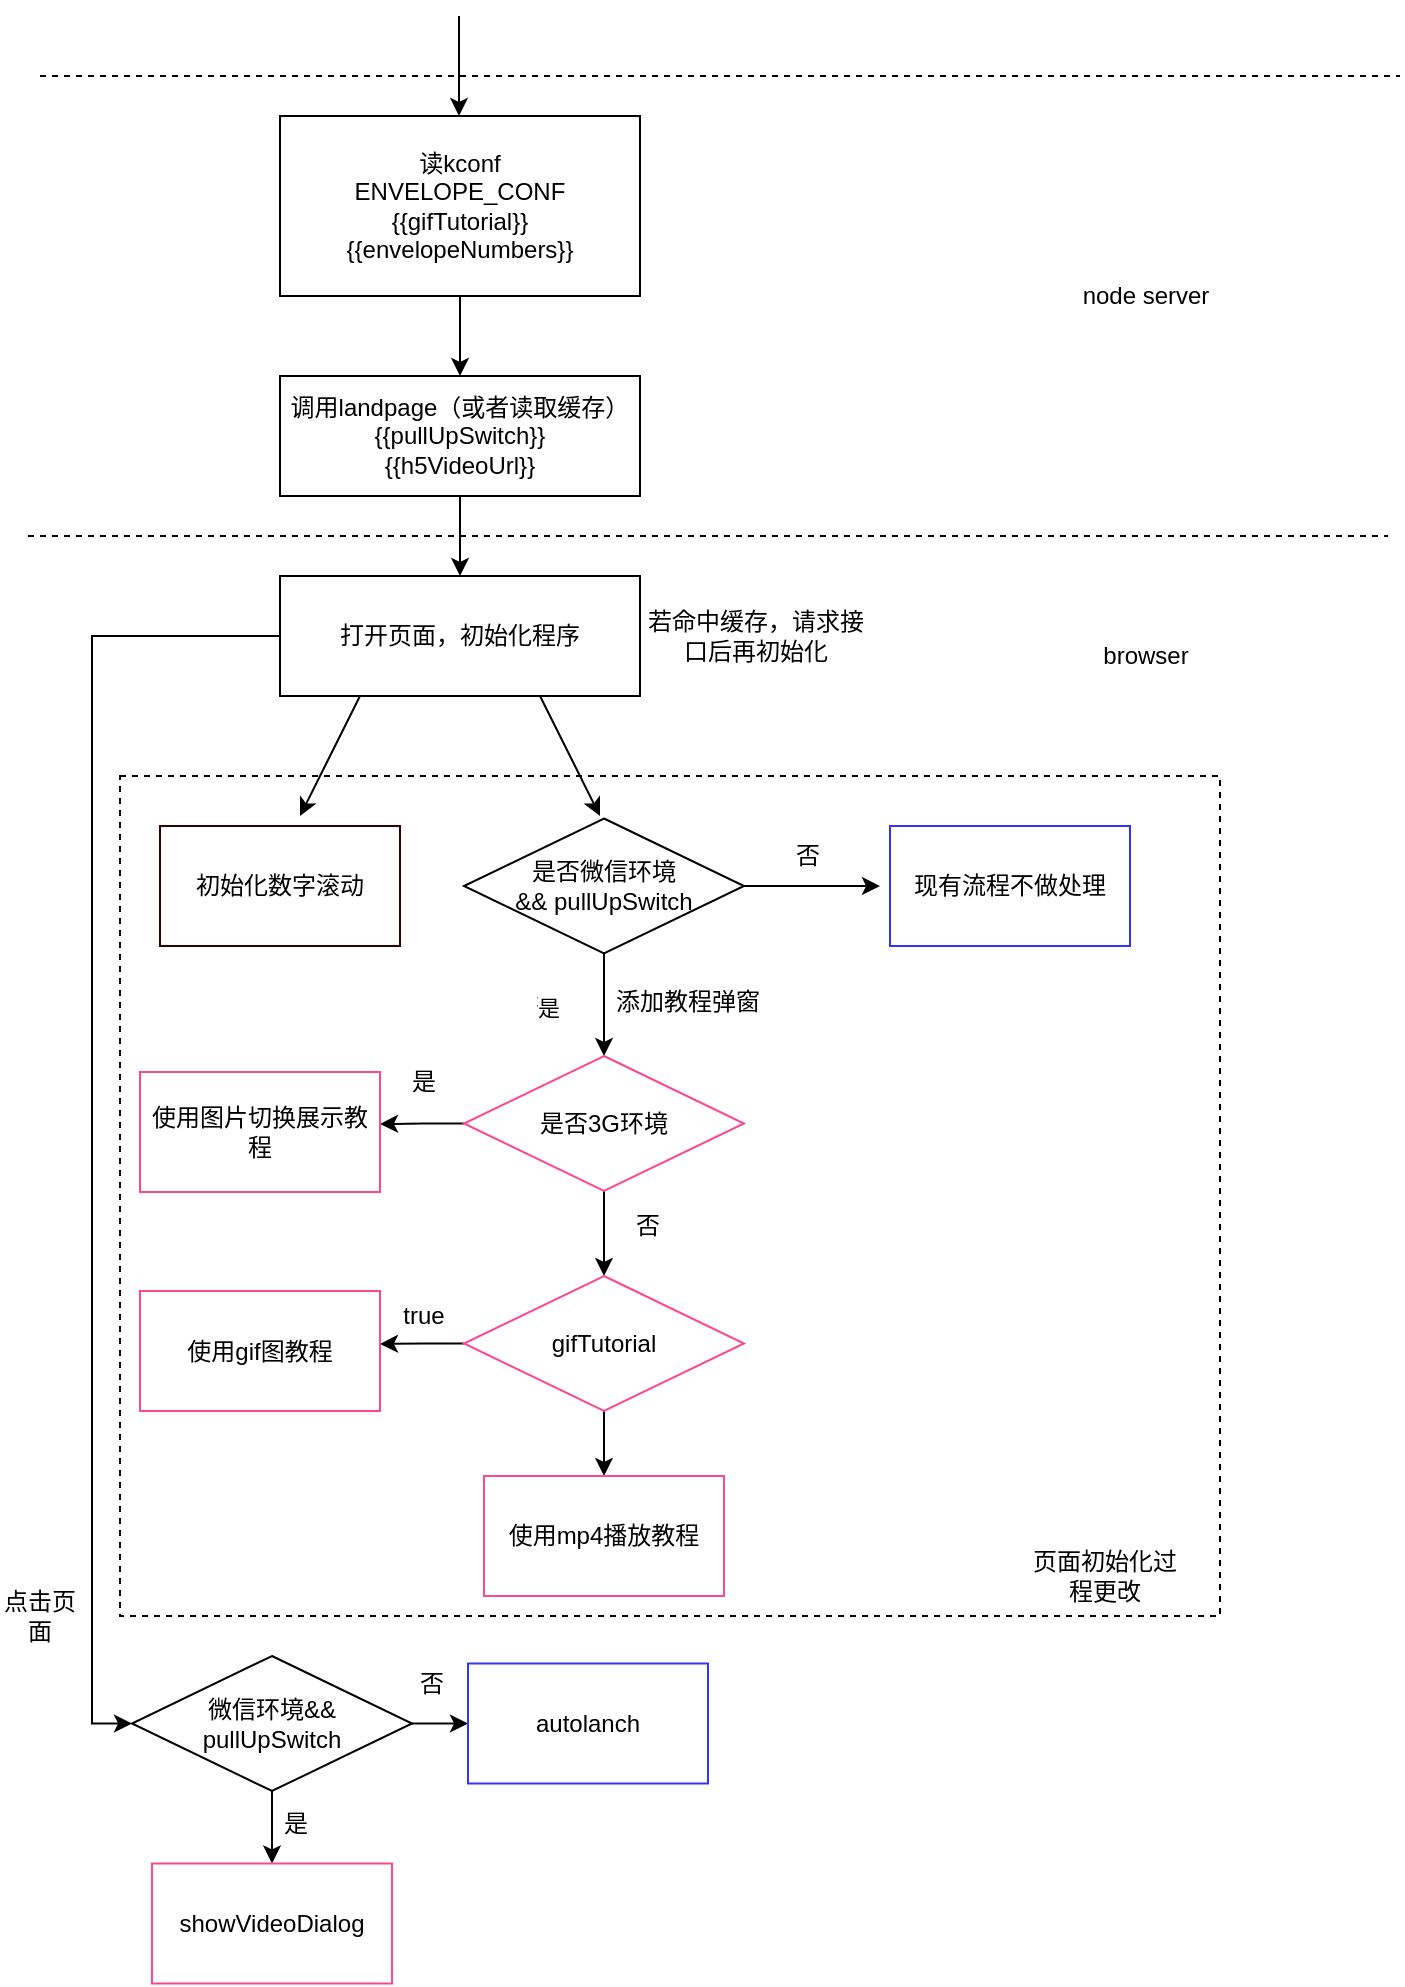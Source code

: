 <mxfile version="14.2.9" type="github">
  <diagram id="kttMU8aqjuccED0ETCXs" name="第 1 页">
    <mxGraphModel dx="2066" dy="1056" grid="1" gridSize="10" guides="1" tooltips="1" connect="1" arrows="1" fold="1" page="1" pageScale="1" pageWidth="827" pageHeight="1169" math="0" shadow="0">
      <root>
        <mxCell id="0" />
        <mxCell id="1" parent="0" />
        <mxCell id="LLrbU3jSWrvTlNxRiFdD-23" value="" style="rounded=0;whiteSpace=wrap;html=1;fillColor=none;dashed=1;" parent="1" vertex="1">
          <mxGeometry x="120" y="500" width="550" height="420" as="geometry" />
        </mxCell>
        <mxCell id="LLrbU3jSWrvTlNxRiFdD-1" value="" style="endArrow=classic;html=1;" parent="1" edge="1">
          <mxGeometry width="50" height="50" relative="1" as="geometry">
            <mxPoint x="289.5" y="120" as="sourcePoint" />
            <mxPoint x="289.5" y="170" as="targetPoint" />
          </mxGeometry>
        </mxCell>
        <mxCell id="LLrbU3jSWrvTlNxRiFdD-6" style="edgeStyle=orthogonalEdgeStyle;rounded=0;orthogonalLoop=1;jettySize=auto;html=1;" parent="1" source="LLrbU3jSWrvTlNxRiFdD-2" edge="1">
          <mxGeometry relative="1" as="geometry">
            <mxPoint x="290" y="300" as="targetPoint" />
          </mxGeometry>
        </mxCell>
        <mxCell id="LLrbU3jSWrvTlNxRiFdD-2" value="读kconf&lt;br&gt;ENVELOPE_CONF&lt;br&gt;{{gifTutorial}}&lt;br&gt;{{envelopeNumbers}}" style="rounded=0;whiteSpace=wrap;html=1;" parent="1" vertex="1">
          <mxGeometry x="200" y="170" width="180" height="90" as="geometry" />
        </mxCell>
        <mxCell id="LLrbU3jSWrvTlNxRiFdD-4" value="node server" style="text;html=1;strokeColor=none;fillColor=none;align=center;verticalAlign=middle;whiteSpace=wrap;rounded=0;" parent="1" vertex="1">
          <mxGeometry x="560" y="250" width="146" height="20" as="geometry" />
        </mxCell>
        <mxCell id="LLrbU3jSWrvTlNxRiFdD-5" value="" style="endArrow=none;dashed=1;html=1;" parent="1" edge="1">
          <mxGeometry width="50" height="50" relative="1" as="geometry">
            <mxPoint x="80" y="150" as="sourcePoint" />
            <mxPoint x="760" y="150" as="targetPoint" />
          </mxGeometry>
        </mxCell>
        <mxCell id="LLrbU3jSWrvTlNxRiFdD-10" style="edgeStyle=orthogonalEdgeStyle;rounded=0;orthogonalLoop=1;jettySize=auto;html=1;" parent="1" source="LLrbU3jSWrvTlNxRiFdD-8" edge="1">
          <mxGeometry relative="1" as="geometry">
            <mxPoint x="290" y="400" as="targetPoint" />
          </mxGeometry>
        </mxCell>
        <mxCell id="LLrbU3jSWrvTlNxRiFdD-8" value="调用landpage（或者读取缓存）&lt;br&gt;{{pullUpSwitch}}&lt;br&gt;{{h5VideoUrl}}" style="rounded=0;whiteSpace=wrap;html=1;" parent="1" vertex="1">
          <mxGeometry x="200" y="300" width="180" height="60" as="geometry" />
        </mxCell>
        <mxCell id="LLrbU3jSWrvTlNxRiFdD-60" style="edgeStyle=orthogonalEdgeStyle;rounded=0;orthogonalLoop=1;jettySize=auto;html=1;exitX=0;exitY=0.5;exitDx=0;exitDy=0;entryX=0;entryY=0.5;entryDx=0;entryDy=0;" parent="1" source="LLrbU3jSWrvTlNxRiFdD-12" target="LLrbU3jSWrvTlNxRiFdD-46" edge="1">
          <mxGeometry relative="1" as="geometry">
            <mxPoint x="120" y="990" as="targetPoint" />
          </mxGeometry>
        </mxCell>
        <mxCell id="LLrbU3jSWrvTlNxRiFdD-12" value="打开页面，初始化程序" style="rounded=0;whiteSpace=wrap;html=1;" parent="1" vertex="1">
          <mxGeometry x="200" y="400" width="180" height="60" as="geometry" />
        </mxCell>
        <mxCell id="LLrbU3jSWrvTlNxRiFdD-13" value="" style="endArrow=classic;html=1;" parent="1" edge="1">
          <mxGeometry width="50" height="50" relative="1" as="geometry">
            <mxPoint x="240" y="460" as="sourcePoint" />
            <mxPoint x="210" y="520" as="targetPoint" />
          </mxGeometry>
        </mxCell>
        <mxCell id="LLrbU3jSWrvTlNxRiFdD-14" value="" style="endArrow=classic;html=1;" parent="1" edge="1">
          <mxGeometry width="50" height="50" relative="1" as="geometry">
            <mxPoint x="330" y="460" as="sourcePoint" />
            <mxPoint x="360" y="520" as="targetPoint" />
          </mxGeometry>
        </mxCell>
        <mxCell id="LLrbU3jSWrvTlNxRiFdD-15" value="初始化数字滚动&lt;br&gt;" style="rounded=0;whiteSpace=wrap;html=1;strokeColor=#330000;" parent="1" vertex="1">
          <mxGeometry x="140" y="525" width="120" height="60" as="geometry" />
        </mxCell>
        <mxCell id="LLrbU3jSWrvTlNxRiFdD-17" value="" style="endArrow=none;dashed=1;html=1;" parent="1" edge="1">
          <mxGeometry width="50" height="50" relative="1" as="geometry">
            <mxPoint x="74" y="380" as="sourcePoint" />
            <mxPoint x="754" y="380" as="targetPoint" />
          </mxGeometry>
        </mxCell>
        <mxCell id="LLrbU3jSWrvTlNxRiFdD-18" value="browser" style="text;html=1;strokeColor=none;fillColor=none;align=center;verticalAlign=middle;whiteSpace=wrap;rounded=0;" parent="1" vertex="1">
          <mxGeometry x="560" y="430" width="146" height="20" as="geometry" />
        </mxCell>
        <mxCell id="LLrbU3jSWrvTlNxRiFdD-21" style="edgeStyle=orthogonalEdgeStyle;rounded=0;orthogonalLoop=1;jettySize=auto;html=1;exitX=1;exitY=0.5;exitDx=0;exitDy=0;" parent="1" source="LLrbU3jSWrvTlNxRiFdD-19" edge="1">
          <mxGeometry relative="1" as="geometry">
            <mxPoint x="500" y="555" as="targetPoint" />
          </mxGeometry>
        </mxCell>
        <mxCell id="LLrbU3jSWrvTlNxRiFdD-24" style="edgeStyle=orthogonalEdgeStyle;rounded=0;orthogonalLoop=1;jettySize=auto;html=1;" parent="1" source="LLrbU3jSWrvTlNxRiFdD-19" edge="1">
          <mxGeometry relative="1" as="geometry">
            <mxPoint x="362" y="640" as="targetPoint" />
          </mxGeometry>
        </mxCell>
        <mxCell id="LLrbU3jSWrvTlNxRiFdD-19" value="是否微信环境&lt;br&gt;&amp;amp;&amp;amp; pullUpSwitch" style="rhombus;whiteSpace=wrap;html=1;" parent="1" vertex="1">
          <mxGeometry x="292" y="521.25" width="140" height="67.5" as="geometry" />
        </mxCell>
        <mxCell id="LLrbU3jSWrvTlNxRiFdD-22" value="现有流程不做处理" style="rounded=0;whiteSpace=wrap;html=1;strokeColor=#3333FF;" parent="1" vertex="1">
          <mxGeometry x="505" y="525" width="120" height="60" as="geometry" />
        </mxCell>
        <mxCell id="LLrbU3jSWrvTlNxRiFdD-28" style="edgeStyle=orthogonalEdgeStyle;rounded=0;orthogonalLoop=1;jettySize=auto;html=1;exitX=0;exitY=0.5;exitDx=0;exitDy=0;" parent="1" source="LLrbU3jSWrvTlNxRiFdD-26" edge="1">
          <mxGeometry relative="1" as="geometry">
            <mxPoint x="250" y="674" as="targetPoint" />
          </mxGeometry>
        </mxCell>
        <mxCell id="LLrbU3jSWrvTlNxRiFdD-32" style="edgeStyle=orthogonalEdgeStyle;rounded=0;orthogonalLoop=1;jettySize=auto;html=1;exitX=0.5;exitY=1;exitDx=0;exitDy=0;" parent="1" source="LLrbU3jSWrvTlNxRiFdD-26" edge="1">
          <mxGeometry relative="1" as="geometry">
            <mxPoint x="362" y="750" as="targetPoint" />
          </mxGeometry>
        </mxCell>
        <mxCell id="LLrbU3jSWrvTlNxRiFdD-26" value="是否3G环境" style="rhombus;whiteSpace=wrap;html=1;strokeColor=#FF4791;" parent="1" vertex="1">
          <mxGeometry x="292" y="640" width="140" height="67.5" as="geometry" />
        </mxCell>
        <mxCell id="LLrbU3jSWrvTlNxRiFdD-27" value="添加教程弹窗" style="text;html=1;strokeColor=none;fillColor=none;align=center;verticalAlign=middle;whiteSpace=wrap;rounded=0;dashed=1;" parent="1" vertex="1">
          <mxGeometry x="364" y="608" width="80" height="10" as="geometry" />
        </mxCell>
        <mxCell id="LLrbU3jSWrvTlNxRiFdD-29" value="使用图片切换展示教程" style="rounded=0;whiteSpace=wrap;html=1;fillColor=none;strokeColor=#FF4791;" parent="1" vertex="1">
          <mxGeometry x="130" y="648" width="120" height="60" as="geometry" />
        </mxCell>
        <mxCell id="LLrbU3jSWrvTlNxRiFdD-30" value="是" style="text;html=1;strokeColor=none;fillColor=none;align=center;verticalAlign=middle;whiteSpace=wrap;rounded=0;dashed=1;" parent="1" vertex="1">
          <mxGeometry x="252" y="648" width="40" height="10" as="geometry" />
        </mxCell>
        <mxCell id="LLrbU3jSWrvTlNxRiFdD-35" style="edgeStyle=orthogonalEdgeStyle;rounded=0;orthogonalLoop=1;jettySize=auto;html=1;" parent="1" source="LLrbU3jSWrvTlNxRiFdD-34" edge="1">
          <mxGeometry relative="1" as="geometry">
            <mxPoint x="250" y="784" as="targetPoint" />
          </mxGeometry>
        </mxCell>
        <mxCell id="LLrbU3jSWrvTlNxRiFdD-39" style="edgeStyle=orthogonalEdgeStyle;rounded=0;orthogonalLoop=1;jettySize=auto;html=1;exitX=0.5;exitY=1;exitDx=0;exitDy=0;" parent="1" source="LLrbU3jSWrvTlNxRiFdD-34" edge="1">
          <mxGeometry relative="1" as="geometry">
            <mxPoint x="362" y="850" as="targetPoint" />
          </mxGeometry>
        </mxCell>
        <mxCell id="LLrbU3jSWrvTlNxRiFdD-34" value="gifTutorial" style="rhombus;whiteSpace=wrap;html=1;strokeColor=#FF4791;" parent="1" vertex="1">
          <mxGeometry x="292" y="750" width="140" height="67.5" as="geometry" />
        </mxCell>
        <mxCell id="LLrbU3jSWrvTlNxRiFdD-36" value="使用gif图教程" style="rounded=0;whiteSpace=wrap;html=1;fillColor=none;strokeColor=#FF4791;" parent="1" vertex="1">
          <mxGeometry x="130" y="757.5" width="120" height="60" as="geometry" />
        </mxCell>
        <mxCell id="LLrbU3jSWrvTlNxRiFdD-37" value="true" style="text;html=1;strokeColor=none;fillColor=none;align=center;verticalAlign=middle;whiteSpace=wrap;rounded=0;dashed=1;" parent="1" vertex="1">
          <mxGeometry x="252" y="764.5" width="40" height="10" as="geometry" />
        </mxCell>
        <mxCell id="LLrbU3jSWrvTlNxRiFdD-38" value="否" style="text;html=1;strokeColor=none;fillColor=none;align=center;verticalAlign=middle;whiteSpace=wrap;rounded=0;dashed=1;" parent="1" vertex="1">
          <mxGeometry x="364" y="720" width="40" height="10" as="geometry" />
        </mxCell>
        <mxCell id="LLrbU3jSWrvTlNxRiFdD-40" value="使用mp4播放教程" style="rounded=0;whiteSpace=wrap;html=1;fillColor=none;strokeColor=#FF4791;" parent="1" vertex="1">
          <mxGeometry x="302" y="850" width="120" height="60" as="geometry" />
        </mxCell>
        <mxCell id="LLrbU3jSWrvTlNxRiFdD-41" value="页面初始化过程更改" style="text;html=1;strokeColor=none;fillColor=none;align=center;verticalAlign=middle;whiteSpace=wrap;rounded=0;" parent="1" vertex="1">
          <mxGeometry x="570" y="890" width="85" height="20" as="geometry" />
        </mxCell>
        <mxCell id="LLrbU3jSWrvTlNxRiFdD-52" style="edgeStyle=orthogonalEdgeStyle;rounded=0;orthogonalLoop=1;jettySize=auto;html=1;exitX=1;exitY=0.5;exitDx=0;exitDy=0;" parent="1" source="LLrbU3jSWrvTlNxRiFdD-46" edge="1">
          <mxGeometry relative="1" as="geometry">
            <mxPoint x="294" y="973.75" as="targetPoint" />
          </mxGeometry>
        </mxCell>
        <mxCell id="LLrbU3jSWrvTlNxRiFdD-55" style="edgeStyle=orthogonalEdgeStyle;rounded=0;orthogonalLoop=1;jettySize=auto;html=1;" parent="1" source="LLrbU3jSWrvTlNxRiFdD-46" edge="1">
          <mxGeometry relative="1" as="geometry">
            <mxPoint x="196" y="1043.75" as="targetPoint" />
          </mxGeometry>
        </mxCell>
        <mxCell id="LLrbU3jSWrvTlNxRiFdD-46" value="微信环境&amp;amp;&amp;amp;&lt;br&gt;pullUpSwitch" style="rhombus;whiteSpace=wrap;html=1;" parent="1" vertex="1">
          <mxGeometry x="126" y="940" width="140" height="67.5" as="geometry" />
        </mxCell>
        <mxCell id="LLrbU3jSWrvTlNxRiFdD-47" value="否" style="text;html=1;strokeColor=none;fillColor=none;align=center;verticalAlign=middle;whiteSpace=wrap;rounded=0;" parent="1" vertex="1">
          <mxGeometry x="444" y="530" width="40" height="20" as="geometry" />
        </mxCell>
        <mxCell id="LLrbU3jSWrvTlNxRiFdD-48" value="否" style="text;html=1;strokeColor=none;fillColor=none;align=center;verticalAlign=middle;whiteSpace=wrap;rounded=0;dashed=1;" parent="1" vertex="1">
          <mxGeometry x="314" y="611" width="40" height="10" as="geometry" />
        </mxCell>
        <mxCell id="LLrbU3jSWrvTlNxRiFdD-51" value="是" style="edgeStyle=orthogonalEdgeStyle;rounded=0;orthogonalLoop=1;jettySize=auto;html=1;exitX=0.5;exitY=1;exitDx=0;exitDy=0;entryX=0.5;entryY=0;entryDx=0;entryDy=0;" parent="1" source="LLrbU3jSWrvTlNxRiFdD-48" target="LLrbU3jSWrvTlNxRiFdD-48" edge="1">
          <mxGeometry relative="1" as="geometry" />
        </mxCell>
        <mxCell id="LLrbU3jSWrvTlNxRiFdD-54" value="autolanch" style="rounded=0;whiteSpace=wrap;html=1;fillColor=none;strokeColor=#3333FF;" parent="1" vertex="1">
          <mxGeometry x="294" y="943.75" width="120" height="60" as="geometry" />
        </mxCell>
        <mxCell id="LLrbU3jSWrvTlNxRiFdD-57" value="showVideoDialog" style="rounded=0;whiteSpace=wrap;html=1;fillColor=none;strokeColor=#FF4791;" parent="1" vertex="1">
          <mxGeometry x="136" y="1043.75" width="120" height="60" as="geometry" />
        </mxCell>
        <mxCell id="LLrbU3jSWrvTlNxRiFdD-58" value="否" style="text;html=1;strokeColor=none;fillColor=none;align=center;verticalAlign=middle;whiteSpace=wrap;rounded=0;" parent="1" vertex="1">
          <mxGeometry x="256" y="943.75" width="40" height="20" as="geometry" />
        </mxCell>
        <mxCell id="LLrbU3jSWrvTlNxRiFdD-59" value="是" style="text;html=1;strokeColor=none;fillColor=none;align=center;verticalAlign=middle;whiteSpace=wrap;rounded=0;" parent="1" vertex="1">
          <mxGeometry x="188" y="1013.75" width="40" height="20" as="geometry" />
        </mxCell>
        <mxCell id="LLrbU3jSWrvTlNxRiFdD-61" value="点击页面" style="text;html=1;strokeColor=none;fillColor=none;align=center;verticalAlign=middle;whiteSpace=wrap;rounded=0;" parent="1" vertex="1">
          <mxGeometry x="60" y="910" width="40" height="20" as="geometry" />
        </mxCell>
        <mxCell id="LLrbU3jSWrvTlNxRiFdD-64" value="若命中缓存，请求接口后再初始化" style="text;html=1;strokeColor=none;fillColor=none;align=center;verticalAlign=middle;whiteSpace=wrap;rounded=0;" parent="1" vertex="1">
          <mxGeometry x="380" y="420" width="116" height="20" as="geometry" />
        </mxCell>
      </root>
    </mxGraphModel>
  </diagram>
</mxfile>
